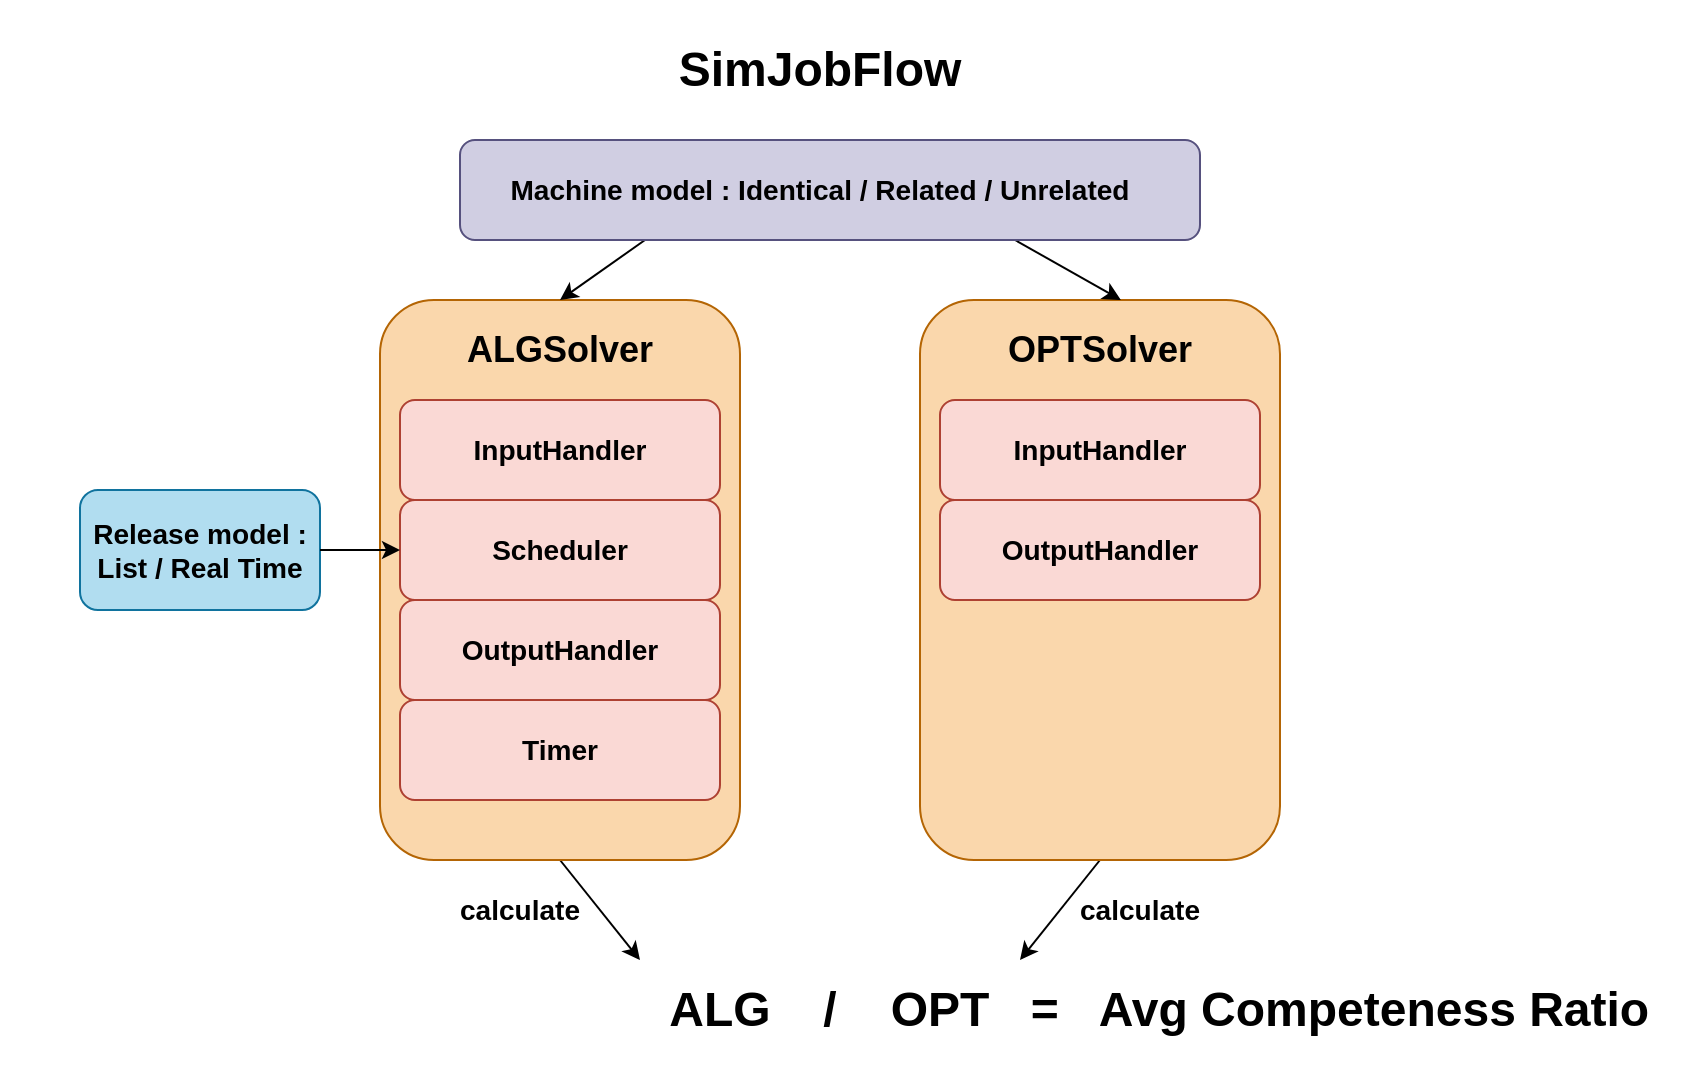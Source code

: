 <mxfile>
    <diagram id="HyMI_PKPkCjPnIIdx9S6" name="Page-1">
        <mxGraphModel dx="1693" dy="560" grid="1" gridSize="10" guides="1" tooltips="1" connect="1" arrows="1" fold="1" page="1" pageScale="1" pageWidth="850" pageHeight="1100" background="#ffffff" math="0" shadow="0">
            <root>
                <mxCell id="0"/>
                <mxCell id="1" parent="0"/>
                <mxCell id="2" value="&lt;h1&gt;&lt;font color=&quot;#000000&quot;&gt;SimJobFlow&lt;/font&gt;&lt;/h1&gt;" style="text;strokeColor=none;align=center;fillColor=none;html=1;verticalAlign=middle;whiteSpace=wrap;rounded=0;" vertex="1" parent="1">
                    <mxGeometry x="370" y="40" width="60" height="30" as="geometry"/>
                </mxCell>
                <mxCell id="44" style="edgeStyle=none;html=1;exitX=0.5;exitY=1;exitDx=0;exitDy=0;strokeColor=#000000;fontColor=#000000;" edge="1" parent="1" source="4">
                    <mxGeometry relative="1" as="geometry">
                        <mxPoint x="310" y="500" as="targetPoint"/>
                    </mxGeometry>
                </mxCell>
                <mxCell id="4" value="" style="rounded=1;whiteSpace=wrap;html=1;fillColor=#fad7ac;strokeColor=#b46504;" vertex="1" parent="1">
                    <mxGeometry x="180" y="170" width="180" height="280" as="geometry"/>
                </mxCell>
                <mxCell id="7" value="&lt;h2&gt;ALGSolver&lt;/h2&gt;" style="text;strokeColor=none;align=center;fillColor=none;html=1;verticalAlign=middle;whiteSpace=wrap;rounded=0;fontColor=#000000;" vertex="1" parent="1">
                    <mxGeometry x="190" y="180" width="160" height="30" as="geometry"/>
                </mxCell>
                <mxCell id="8" value="" style="rounded=1;whiteSpace=wrap;html=1;fillColor=#fad9d5;strokeColor=#ae4132;" vertex="1" parent="1">
                    <mxGeometry x="190" y="220" width="160" height="50" as="geometry"/>
                </mxCell>
                <mxCell id="9" value="&lt;h3&gt;InputHandler&lt;/h3&gt;" style="text;strokeColor=none;align=center;fillColor=none;html=1;verticalAlign=middle;whiteSpace=wrap;rounded=0;fontColor=#000000;" vertex="1" parent="1">
                    <mxGeometry x="240" y="230" width="60" height="30" as="geometry"/>
                </mxCell>
                <mxCell id="10" value="" style="rounded=1;whiteSpace=wrap;html=1;fillColor=#fad9d5;strokeColor=#ae4132;" vertex="1" parent="1">
                    <mxGeometry x="190" y="270" width="160" height="50" as="geometry"/>
                </mxCell>
                <mxCell id="11" value="" style="rounded=1;whiteSpace=wrap;html=1;fillColor=#fad9d5;strokeColor=#ae4132;" vertex="1" parent="1">
                    <mxGeometry x="190" y="320" width="160" height="50" as="geometry"/>
                </mxCell>
                <mxCell id="12" value="" style="rounded=1;whiteSpace=wrap;html=1;fillColor=#fad9d5;strokeColor=#ae4132;" vertex="1" parent="1">
                    <mxGeometry x="190" y="370" width="160" height="50" as="geometry"/>
                </mxCell>
                <mxCell id="14" value="&lt;h3&gt;Scheduler&lt;/h3&gt;" style="text;strokeColor=none;align=center;fillColor=none;html=1;verticalAlign=middle;whiteSpace=wrap;rounded=0;fontColor=#000000;" vertex="1" parent="1">
                    <mxGeometry x="240" y="280" width="60" height="30" as="geometry"/>
                </mxCell>
                <mxCell id="15" value="&lt;h3&gt;OutputHandler&lt;/h3&gt;" style="text;strokeColor=none;align=center;fillColor=none;html=1;verticalAlign=middle;whiteSpace=wrap;rounded=0;fontColor=#000000;" vertex="1" parent="1">
                    <mxGeometry x="240" y="330" width="60" height="30" as="geometry"/>
                </mxCell>
                <mxCell id="16" value="&lt;h3&gt;Timer&lt;/h3&gt;" style="text;strokeColor=none;align=center;fillColor=none;html=1;verticalAlign=middle;whiteSpace=wrap;rounded=0;fontColor=#000000;" vertex="1" parent="1">
                    <mxGeometry x="240" y="380" width="60" height="30" as="geometry"/>
                </mxCell>
                <mxCell id="45" style="edgeStyle=none;html=1;exitX=0.5;exitY=1;exitDx=0;exitDy=0;strokeColor=#000000;fontColor=#000000;" edge="1" parent="1" source="28">
                    <mxGeometry relative="1" as="geometry">
                        <mxPoint x="500" y="500" as="targetPoint"/>
                    </mxGeometry>
                </mxCell>
                <mxCell id="28" value="" style="rounded=1;whiteSpace=wrap;html=1;fillColor=#fad7ac;strokeColor=#b46504;" vertex="1" parent="1">
                    <mxGeometry x="450" y="170" width="180" height="280" as="geometry"/>
                </mxCell>
                <mxCell id="29" value="&lt;h2&gt;OPTSolver&lt;/h2&gt;" style="text;strokeColor=none;align=center;fillColor=none;html=1;verticalAlign=middle;whiteSpace=wrap;rounded=0;fontColor=#000000;" vertex="1" parent="1">
                    <mxGeometry x="460" y="180" width="160" height="30" as="geometry"/>
                </mxCell>
                <mxCell id="30" value="" style="rounded=1;whiteSpace=wrap;html=1;fillColor=#fad9d5;strokeColor=#ae4132;" vertex="1" parent="1">
                    <mxGeometry x="460" y="220" width="160" height="50" as="geometry"/>
                </mxCell>
                <mxCell id="31" value="&lt;h3&gt;InputHandler&lt;/h3&gt;" style="text;strokeColor=none;align=center;fillColor=none;html=1;verticalAlign=middle;whiteSpace=wrap;rounded=0;fontColor=#000000;" vertex="1" parent="1">
                    <mxGeometry x="510" y="230" width="60" height="30" as="geometry"/>
                </mxCell>
                <mxCell id="33" value="" style="rounded=1;whiteSpace=wrap;html=1;fillColor=#fad9d5;strokeColor=#ae4132;" vertex="1" parent="1">
                    <mxGeometry x="460" y="270" width="160" height="50" as="geometry"/>
                </mxCell>
                <mxCell id="36" value="&lt;h3&gt;OutputHandler&lt;/h3&gt;" style="text;strokeColor=none;align=center;fillColor=none;html=1;verticalAlign=middle;whiteSpace=wrap;rounded=0;fontColor=#000000;" vertex="1" parent="1">
                    <mxGeometry x="510" y="280" width="60" height="30" as="geometry"/>
                </mxCell>
                <mxCell id="42" style="edgeStyle=none;html=1;exitX=0.25;exitY=1;exitDx=0;exitDy=0;entryX=0.5;entryY=0;entryDx=0;entryDy=0;fontColor=#000000;strokeColor=#000000;" edge="1" parent="1" source="38" target="4">
                    <mxGeometry relative="1" as="geometry"/>
                </mxCell>
                <mxCell id="43" style="edgeStyle=none;html=1;exitX=0.75;exitY=1;exitDx=0;exitDy=0;entryX=0.558;entryY=0;entryDx=0;entryDy=0;entryPerimeter=0;strokeColor=#000000;fontColor=#000000;" edge="1" parent="1" source="38" target="28">
                    <mxGeometry relative="1" as="geometry"/>
                </mxCell>
                <mxCell id="38" value="" style="rounded=1;whiteSpace=wrap;html=1;fillColor=#d0cee2;strokeColor=#56517e;" vertex="1" parent="1">
                    <mxGeometry x="220" y="90" width="370" height="50" as="geometry"/>
                </mxCell>
                <mxCell id="40" value="&lt;h3&gt;Machine model : Identical / Related / Unrelated&lt;/h3&gt;" style="text;strokeColor=none;align=center;fillColor=none;html=1;verticalAlign=middle;whiteSpace=wrap;rounded=0;fontColor=#000000;" vertex="1" parent="1">
                    <mxGeometry x="215" y="100" width="370" height="30" as="geometry"/>
                </mxCell>
                <mxCell id="46" value="&lt;h1&gt;ALG&lt;/h1&gt;" style="text;strokeColor=none;align=center;fillColor=none;html=1;verticalAlign=middle;whiteSpace=wrap;rounded=0;fontColor=#000000;" vertex="1" parent="1">
                    <mxGeometry x="320" y="510" width="60" height="30" as="geometry"/>
                </mxCell>
                <mxCell id="47" value="&lt;h1&gt;OPT&lt;/h1&gt;" style="text;strokeColor=none;align=center;fillColor=none;html=1;verticalAlign=middle;whiteSpace=wrap;rounded=0;fontColor=#000000;" vertex="1" parent="1">
                    <mxGeometry x="430" y="510" width="60" height="30" as="geometry"/>
                </mxCell>
                <mxCell id="49" value="&lt;h1&gt;/&lt;/h1&gt;" style="text;strokeColor=none;align=center;fillColor=none;html=1;verticalAlign=middle;whiteSpace=wrap;rounded=0;fontColor=#000000;" vertex="1" parent="1">
                    <mxGeometry x="375" y="510" width="60" height="30" as="geometry"/>
                </mxCell>
                <mxCell id="50" value="&lt;h1&gt;=&amp;nbsp; &amp;nbsp;Avg Competeness Ratio&lt;/h1&gt;" style="text;strokeColor=none;align=center;fillColor=none;html=1;verticalAlign=middle;whiteSpace=wrap;rounded=0;fontColor=#000000;" vertex="1" parent="1">
                    <mxGeometry x="480" y="510" width="360" height="30" as="geometry"/>
                </mxCell>
                <mxCell id="51" value="" style="rounded=1;whiteSpace=wrap;html=1;fillColor=#b1ddf0;strokeColor=#10739e;" vertex="1" parent="1">
                    <mxGeometry x="30" y="265" width="120" height="60" as="geometry"/>
                </mxCell>
                <mxCell id="53" style="edgeStyle=none;html=1;exitX=1;exitY=0.5;exitDx=0;exitDy=0;entryX=0;entryY=0.5;entryDx=0;entryDy=0;strokeColor=#000000;fontColor=#000000;" edge="1" parent="1" source="52" target="10">
                    <mxGeometry relative="1" as="geometry"/>
                </mxCell>
                <mxCell id="52" value="&lt;h3&gt;Release model : List / Real Time&lt;/h3&gt;" style="text;strokeColor=none;align=center;fillColor=none;html=1;verticalAlign=middle;whiteSpace=wrap;rounded=0;fontColor=#000000;" vertex="1" parent="1">
                    <mxGeometry x="30" y="280" width="120" height="30" as="geometry"/>
                </mxCell>
                <mxCell id="54" value="&lt;h3&gt;calculate&lt;/h3&gt;" style="text;strokeColor=none;align=center;fillColor=none;html=1;verticalAlign=middle;whiteSpace=wrap;rounded=0;fontColor=#000000;" vertex="1" parent="1">
                    <mxGeometry x="220" y="460" width="60" height="30" as="geometry"/>
                </mxCell>
                <mxCell id="55" value="&lt;h3&gt;calculate&lt;/h3&gt;" style="text;strokeColor=none;align=center;fillColor=none;html=1;verticalAlign=middle;whiteSpace=wrap;rounded=0;fontColor=#000000;" vertex="1" parent="1">
                    <mxGeometry x="530" y="460" width="60" height="30" as="geometry"/>
                </mxCell>
                <mxCell id="56" value="" style="ellipse;whiteSpace=wrap;html=1;aspect=fixed;fillColor=none;strokeColor=none;" vertex="1" parent="1">
                    <mxGeometry x="-10" y="260" width="300" height="300" as="geometry"/>
                </mxCell>
                <mxCell id="57" value="" style="ellipse;whiteSpace=wrap;html=1;aspect=fixed;fillColor=none;strokeColor=none;" vertex="1" parent="1">
                    <mxGeometry x="490" y="20" width="300" height="300" as="geometry"/>
                </mxCell>
            </root>
        </mxGraphModel>
    </diagram>
</mxfile>